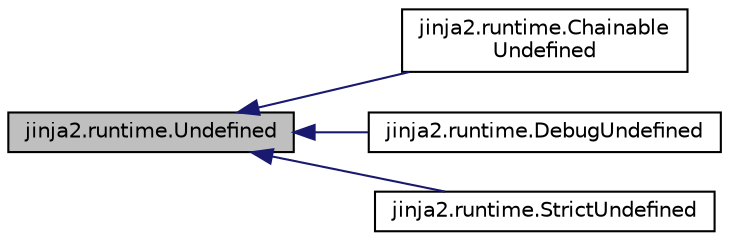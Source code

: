 digraph "jinja2.runtime.Undefined"
{
 // LATEX_PDF_SIZE
  edge [fontname="Helvetica",fontsize="10",labelfontname="Helvetica",labelfontsize="10"];
  node [fontname="Helvetica",fontsize="10",shape=record];
  rankdir="LR";
  Node1 [label="jinja2.runtime.Undefined",height=0.2,width=0.4,color="black", fillcolor="grey75", style="filled", fontcolor="black",tooltip=" "];
  Node1 -> Node2 [dir="back",color="midnightblue",fontsize="10",style="solid",fontname="Helvetica"];
  Node2 [label="jinja2.runtime.Chainable\lUndefined",height=0.2,width=0.4,color="black", fillcolor="white", style="filled",URL="$classjinja2_1_1runtime_1_1ChainableUndefined.html",tooltip=" "];
  Node1 -> Node3 [dir="back",color="midnightblue",fontsize="10",style="solid",fontname="Helvetica"];
  Node3 [label="jinja2.runtime.DebugUndefined",height=0.2,width=0.4,color="black", fillcolor="white", style="filled",URL="$classjinja2_1_1runtime_1_1DebugUndefined.html",tooltip=" "];
  Node1 -> Node4 [dir="back",color="midnightblue",fontsize="10",style="solid",fontname="Helvetica"];
  Node4 [label="jinja2.runtime.StrictUndefined",height=0.2,width=0.4,color="black", fillcolor="white", style="filled",URL="$classjinja2_1_1runtime_1_1StrictUndefined.html",tooltip=" "];
}
